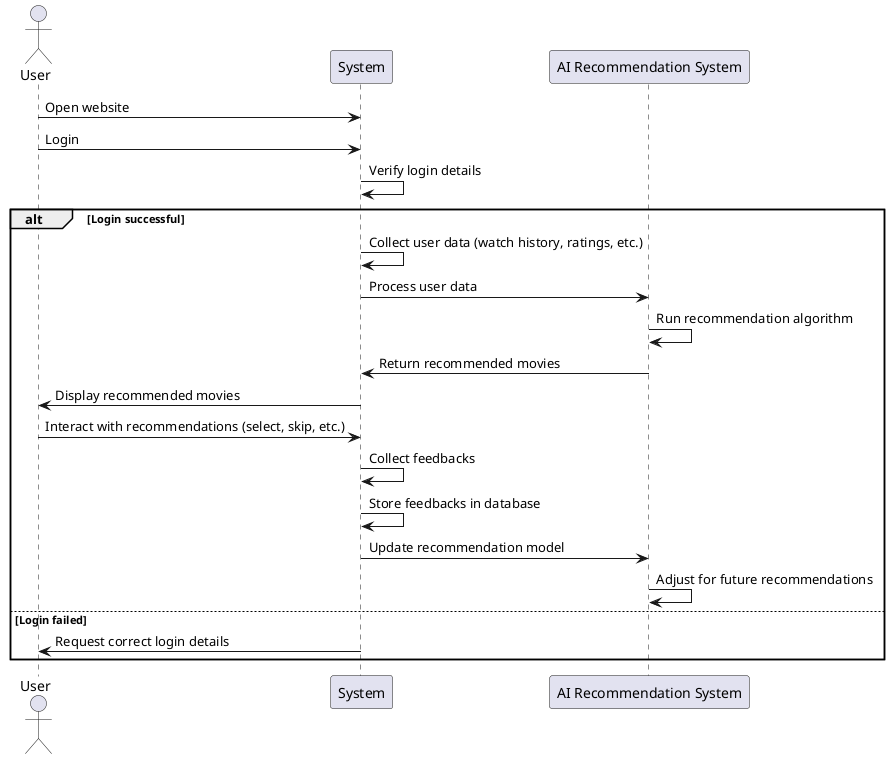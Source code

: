 @startuml
actor User
participant "System" as System
participant "AI Recommendation System" as AI

User -> System: Open website
User -> System: Login
System -> System: Verify login details
alt Login successful
    System -> System: Collect user data (watch history, ratings, etc.)
    System -> AI: Process user data
    AI -> AI: Run recommendation algorithm
    AI -> System: Return recommended movies
    System -> User: Display recommended movies
    User -> System: Interact with recommendations (select, skip, etc.)
    System -> System: Collect feedbacks
    System -> System: Store feedbacks in database
    System -> AI: Update recommendation model
    AI -> AI: Adjust for future recommendations
else Login failed
    System -> User: Request correct login details
end
@enduml
